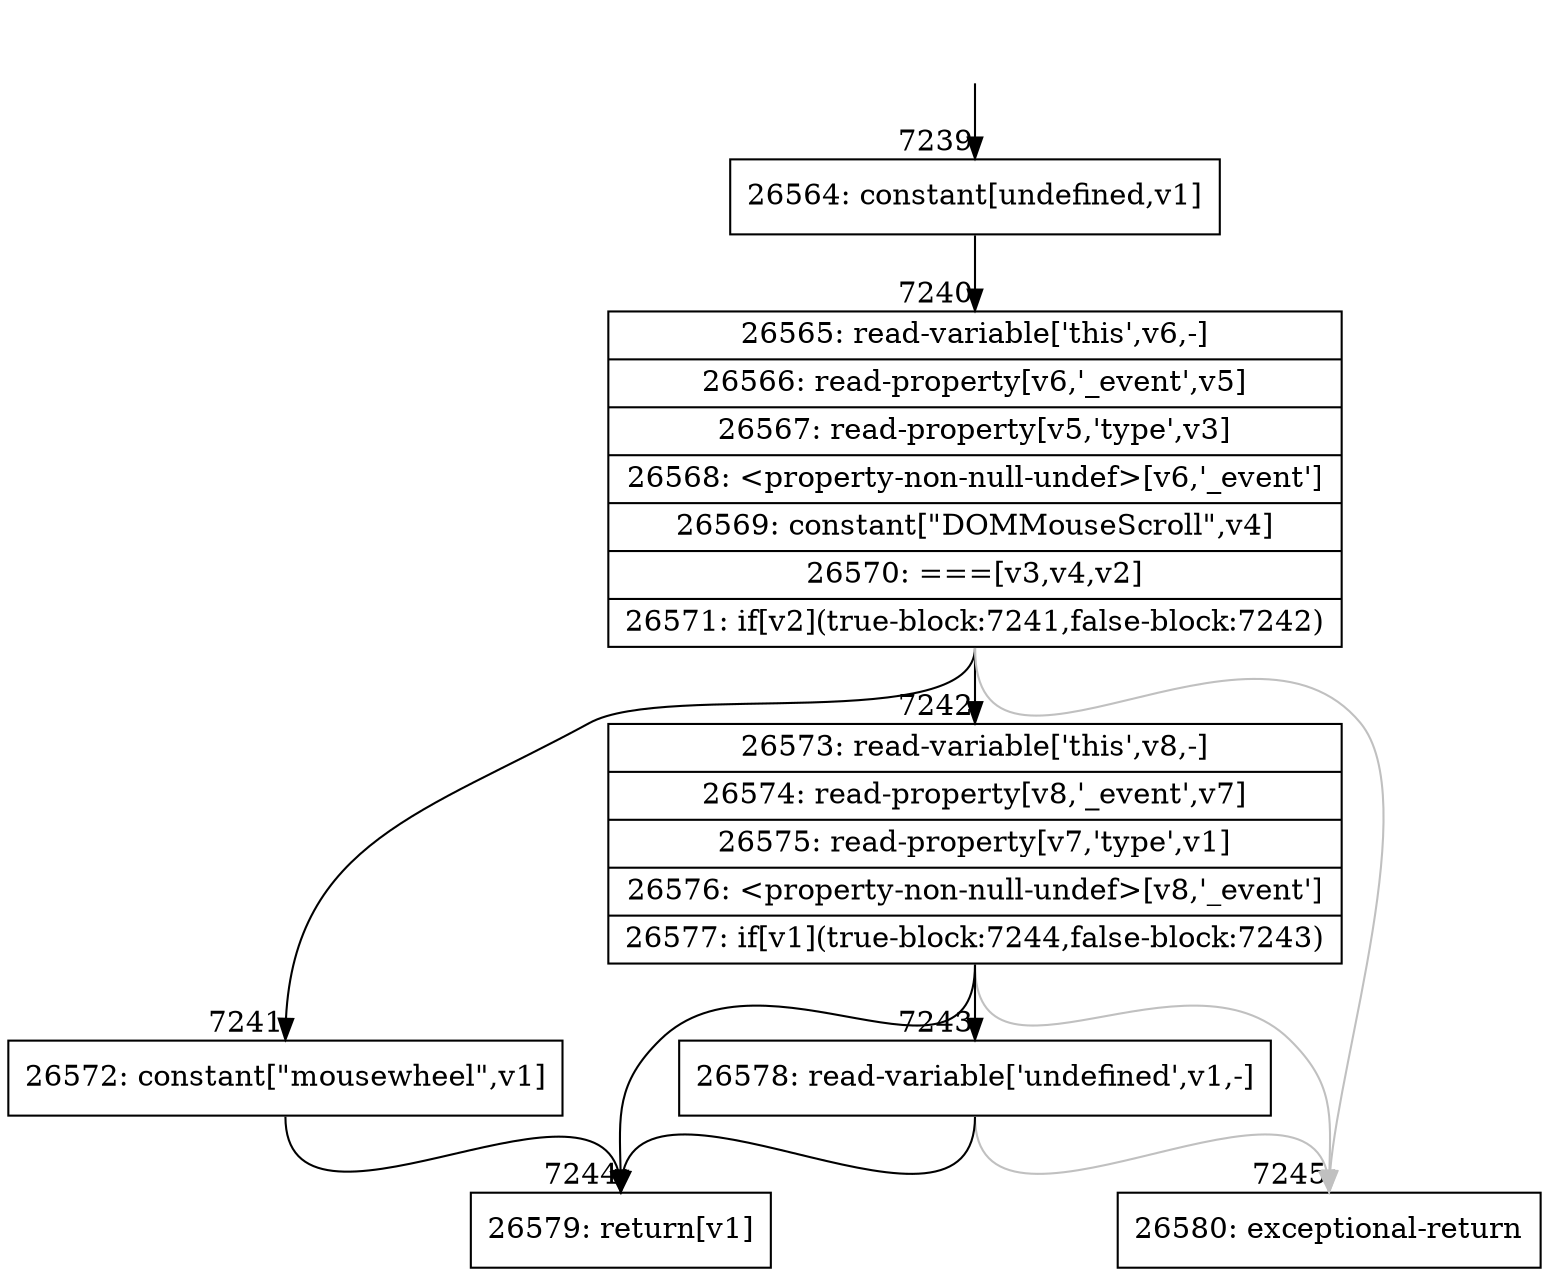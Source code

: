 digraph {
rankdir="TD"
BB_entry480[shape=none,label=""];
BB_entry480 -> BB7239 [tailport=s, headport=n, headlabel="    7239"]
BB7239 [shape=record label="{26564: constant[undefined,v1]}" ] 
BB7239 -> BB7240 [tailport=s, headport=n, headlabel="      7240"]
BB7240 [shape=record label="{26565: read-variable['this',v6,-]|26566: read-property[v6,'_event',v5]|26567: read-property[v5,'type',v3]|26568: \<property-non-null-undef\>[v6,'_event']|26569: constant[\"DOMMouseScroll\",v4]|26570: ===[v3,v4,v2]|26571: if[v2](true-block:7241,false-block:7242)}" ] 
BB7240 -> BB7241 [tailport=s, headport=n, headlabel="      7241"]
BB7240 -> BB7242 [tailport=s, headport=n, headlabel="      7242"]
BB7240 -> BB7245 [tailport=s, headport=n, color=gray, headlabel="      7245"]
BB7241 [shape=record label="{26572: constant[\"mousewheel\",v1]}" ] 
BB7241 -> BB7244 [tailport=s, headport=n, headlabel="      7244"]
BB7242 [shape=record label="{26573: read-variable['this',v8,-]|26574: read-property[v8,'_event',v7]|26575: read-property[v7,'type',v1]|26576: \<property-non-null-undef\>[v8,'_event']|26577: if[v1](true-block:7244,false-block:7243)}" ] 
BB7242 -> BB7244 [tailport=s, headport=n]
BB7242 -> BB7243 [tailport=s, headport=n, headlabel="      7243"]
BB7242 -> BB7245 [tailport=s, headport=n, color=gray]
BB7243 [shape=record label="{26578: read-variable['undefined',v1,-]}" ] 
BB7243 -> BB7244 [tailport=s, headport=n]
BB7243 -> BB7245 [tailport=s, headport=n, color=gray]
BB7244 [shape=record label="{26579: return[v1]}" ] 
BB7245 [shape=record label="{26580: exceptional-return}" ] 
//#$~ 5118
}
